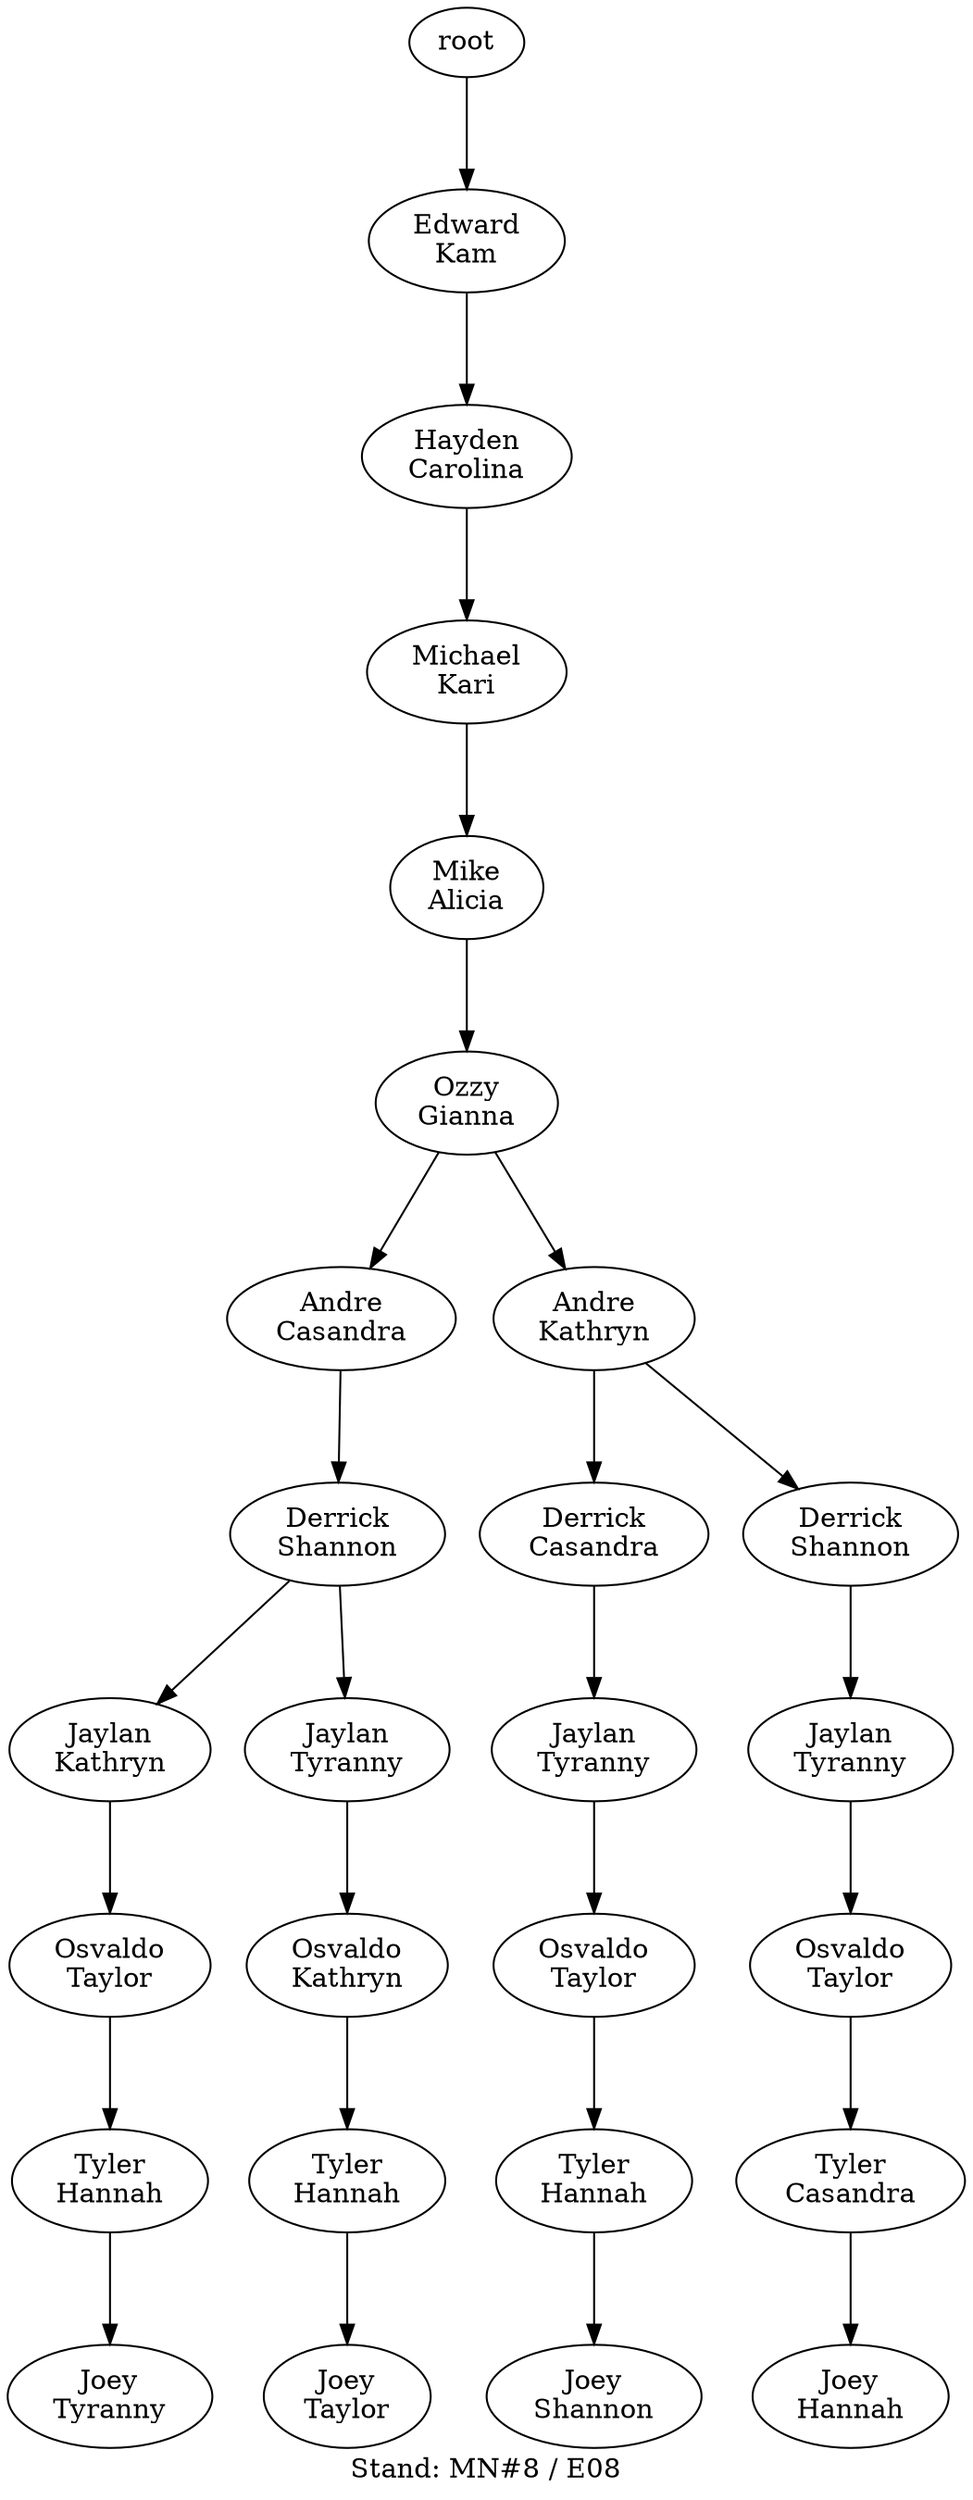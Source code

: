 digraph D { labelloc="b"; label="Stand: MN#8 / E08"; ranksep=0.8;
"root/5"[label="Edward\nKam"]
"root" -> "root/5";
"root/5/1"[label="Hayden\nCarolina"]
"root/5" -> "root/5/1";
"root/5/1/6"[label="Michael\nKari"]
"root/5/1" -> "root/5/1/6";
"root/5/1/6/0"[label="Mike\nAlicia"]
"root/5/1/6" -> "root/5/1/6/0";
"root/5/1/6/0/3"[label="Ozzy\nGianna"]
"root/5/1/6/0" -> "root/5/1/6/0/3";
"root/5/1/6/0/3/2"[label="Andre\nCasandra"]
"root/5/1/6/0/3" -> "root/5/1/6/0/3/2";
"root/5/1/6/0/3/2/8"[label="Derrick\nShannon"]
"root/5/1/6/0/3/2" -> "root/5/1/6/0/3/2/8";
"root/5/1/6/0/3/2/8/7"[label="Jaylan\nKathryn"]
"root/5/1/6/0/3/2/8" -> "root/5/1/6/0/3/2/8/7";
"root/5/1/6/0/3/2/8/7/9"[label="Osvaldo\nTaylor"]
"root/5/1/6/0/3/2/8/7" -> "root/5/1/6/0/3/2/8/7/9";
"root/5/1/6/0/3/2/8/7/9/4"[label="Tyler\nHannah"]
"root/5/1/6/0/3/2/8/7/9" -> "root/5/1/6/0/3/2/8/7/9/4";
"root/5/1/6/0/3/2/8/7/9/4/10"[label="Joey\nTyranny"]
"root/5/1/6/0/3/2/8/7/9/4" -> "root/5/1/6/0/3/2/8/7/9/4/10";
"root/5/1/6/0/3/7"[label="Andre\nKathryn"]
"root/5/1/6/0/3" -> "root/5/1/6/0/3/7";
"root/5/1/6/0/3/7/2"[label="Derrick\nCasandra"]
"root/5/1/6/0/3/7" -> "root/5/1/6/0/3/7/2";
"root/5/1/6/0/3/7/2/10"[label="Jaylan\nTyranny"]
"root/5/1/6/0/3/7/2" -> "root/5/1/6/0/3/7/2/10";
"root/5/1/6/0/3/7/2/10/9"[label="Osvaldo\nTaylor"]
"root/5/1/6/0/3/7/2/10" -> "root/5/1/6/0/3/7/2/10/9";
"root/5/1/6/0/3/7/2/10/9/4"[label="Tyler\nHannah"]
"root/5/1/6/0/3/7/2/10/9" -> "root/5/1/6/0/3/7/2/10/9/4";
"root/5/1/6/0/3/7/2/10/9/4/8"[label="Joey\nShannon"]
"root/5/1/6/0/3/7/2/10/9/4" -> "root/5/1/6/0/3/7/2/10/9/4/8";
"root/5/1/6/0/3/2/8/10"[label="Jaylan\nTyranny"]
"root/5/1/6/0/3/2/8" -> "root/5/1/6/0/3/2/8/10";
"root/5/1/6/0/3/2/8/10/7"[label="Osvaldo\nKathryn"]
"root/5/1/6/0/3/2/8/10" -> "root/5/1/6/0/3/2/8/10/7";
"root/5/1/6/0/3/2/8/10/7/4"[label="Tyler\nHannah"]
"root/5/1/6/0/3/2/8/10/7" -> "root/5/1/6/0/3/2/8/10/7/4";
"root/5/1/6/0/3/2/8/10/7/4/9"[label="Joey\nTaylor"]
"root/5/1/6/0/3/2/8/10/7/4" -> "root/5/1/6/0/3/2/8/10/7/4/9";
"root/5/1/6/0/3/7/8"[label="Derrick\nShannon"]
"root/5/1/6/0/3/7" -> "root/5/1/6/0/3/7/8";
"root/5/1/6/0/3/7/8/10"[label="Jaylan\nTyranny"]
"root/5/1/6/0/3/7/8" -> "root/5/1/6/0/3/7/8/10";
"root/5/1/6/0/3/7/8/10/9"[label="Osvaldo\nTaylor"]
"root/5/1/6/0/3/7/8/10" -> "root/5/1/6/0/3/7/8/10/9";
"root/5/1/6/0/3/7/8/10/9/2"[label="Tyler\nCasandra"]
"root/5/1/6/0/3/7/8/10/9" -> "root/5/1/6/0/3/7/8/10/9/2";
"root/5/1/6/0/3/7/8/10/9/2/4"[label="Joey\nHannah"]
"root/5/1/6/0/3/7/8/10/9/2" -> "root/5/1/6/0/3/7/8/10/9/2/4";
}
